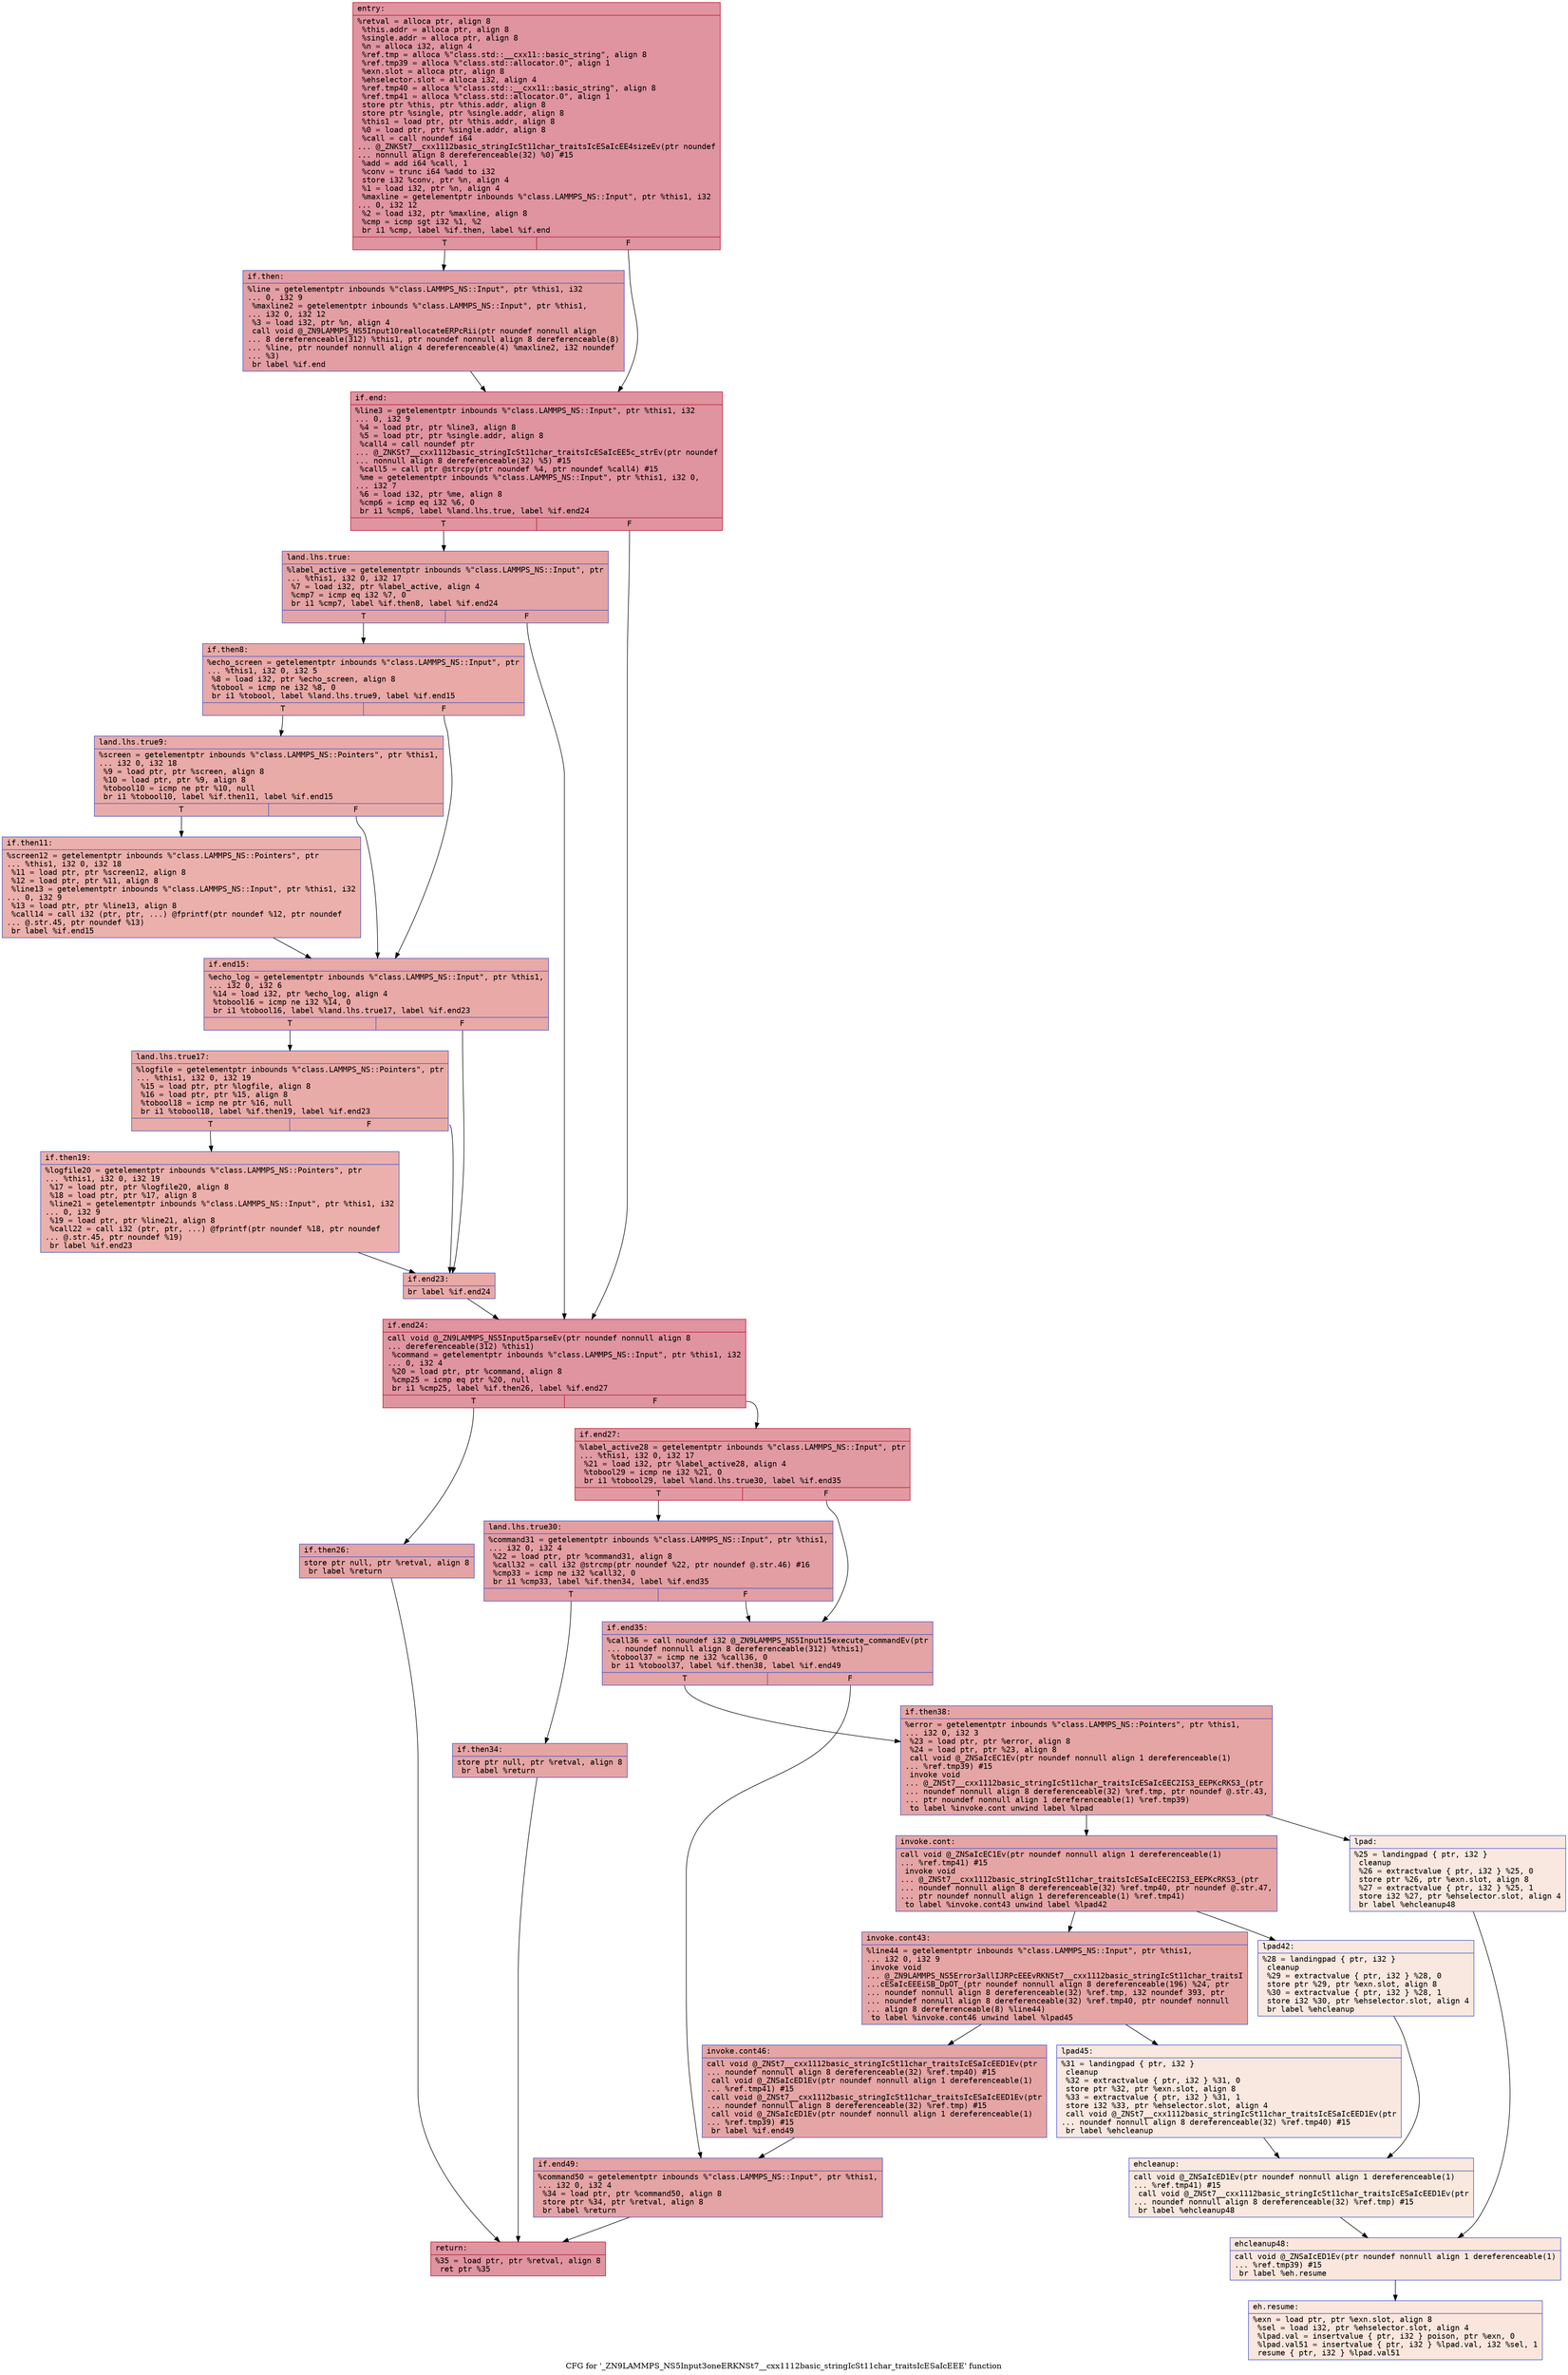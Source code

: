 digraph "CFG for '_ZN9LAMMPS_NS5Input3oneERKNSt7__cxx1112basic_stringIcSt11char_traitsIcESaIcEEE' function" {
	label="CFG for '_ZN9LAMMPS_NS5Input3oneERKNSt7__cxx1112basic_stringIcSt11char_traitsIcESaIcEEE' function";

	Node0x56287354e5a0 [shape=record,color="#b70d28ff", style=filled, fillcolor="#b70d2870" fontname="Courier",label="{entry:\l|  %retval = alloca ptr, align 8\l  %this.addr = alloca ptr, align 8\l  %single.addr = alloca ptr, align 8\l  %n = alloca i32, align 4\l  %ref.tmp = alloca %\"class.std::__cxx11::basic_string\", align 8\l  %ref.tmp39 = alloca %\"class.std::allocator.0\", align 1\l  %exn.slot = alloca ptr, align 8\l  %ehselector.slot = alloca i32, align 4\l  %ref.tmp40 = alloca %\"class.std::__cxx11::basic_string\", align 8\l  %ref.tmp41 = alloca %\"class.std::allocator.0\", align 1\l  store ptr %this, ptr %this.addr, align 8\l  store ptr %single, ptr %single.addr, align 8\l  %this1 = load ptr, ptr %this.addr, align 8\l  %0 = load ptr, ptr %single.addr, align 8\l  %call = call noundef i64\l... @_ZNKSt7__cxx1112basic_stringIcSt11char_traitsIcESaIcEE4sizeEv(ptr noundef\l... nonnull align 8 dereferenceable(32) %0) #15\l  %add = add i64 %call, 1\l  %conv = trunc i64 %add to i32\l  store i32 %conv, ptr %n, align 4\l  %1 = load i32, ptr %n, align 4\l  %maxline = getelementptr inbounds %\"class.LAMMPS_NS::Input\", ptr %this1, i32\l... 0, i32 12\l  %2 = load i32, ptr %maxline, align 8\l  %cmp = icmp sgt i32 %1, %2\l  br i1 %cmp, label %if.then, label %if.end\l|{<s0>T|<s1>F}}"];
	Node0x56287354e5a0:s0 -> Node0x56287354ef50[tooltip="entry -> if.then\nProbability 50.00%" ];
	Node0x56287354e5a0:s1 -> Node0x56287354f5c0[tooltip="entry -> if.end\nProbability 50.00%" ];
	Node0x56287354ef50 [shape=record,color="#3d50c3ff", style=filled, fillcolor="#be242e70" fontname="Courier",label="{if.then:\l|  %line = getelementptr inbounds %\"class.LAMMPS_NS::Input\", ptr %this1, i32\l... 0, i32 9\l  %maxline2 = getelementptr inbounds %\"class.LAMMPS_NS::Input\", ptr %this1,\l... i32 0, i32 12\l  %3 = load i32, ptr %n, align 4\l  call void @_ZN9LAMMPS_NS5Input10reallocateERPcRii(ptr noundef nonnull align\l... 8 dereferenceable(312) %this1, ptr noundef nonnull align 8 dereferenceable(8)\l... %line, ptr noundef nonnull align 4 dereferenceable(4) %maxline2, i32 noundef\l... %3)\l  br label %if.end\l}"];
	Node0x56287354ef50 -> Node0x56287354f5c0[tooltip="if.then -> if.end\nProbability 100.00%" ];
	Node0x56287354f5c0 [shape=record,color="#b70d28ff", style=filled, fillcolor="#b70d2870" fontname="Courier",label="{if.end:\l|  %line3 = getelementptr inbounds %\"class.LAMMPS_NS::Input\", ptr %this1, i32\l... 0, i32 9\l  %4 = load ptr, ptr %line3, align 8\l  %5 = load ptr, ptr %single.addr, align 8\l  %call4 = call noundef ptr\l... @_ZNKSt7__cxx1112basic_stringIcSt11char_traitsIcESaIcEE5c_strEv(ptr noundef\l... nonnull align 8 dereferenceable(32) %5) #15\l  %call5 = call ptr @strcpy(ptr noundef %4, ptr noundef %call4) #15\l  %me = getelementptr inbounds %\"class.LAMMPS_NS::Input\", ptr %this1, i32 0,\l... i32 7\l  %6 = load i32, ptr %me, align 8\l  %cmp6 = icmp eq i32 %6, 0\l  br i1 %cmp6, label %land.lhs.true, label %if.end24\l|{<s0>T|<s1>F}}"];
	Node0x56287354f5c0:s0 -> Node0x562873550340[tooltip="if.end -> land.lhs.true\nProbability 37.50%" ];
	Node0x56287354f5c0:s1 -> Node0x562873550390[tooltip="if.end -> if.end24\nProbability 62.50%" ];
	Node0x562873550340 [shape=record,color="#3d50c3ff", style=filled, fillcolor="#c32e3170" fontname="Courier",label="{land.lhs.true:\l|  %label_active = getelementptr inbounds %\"class.LAMMPS_NS::Input\", ptr\l... %this1, i32 0, i32 17\l  %7 = load i32, ptr %label_active, align 4\l  %cmp7 = icmp eq i32 %7, 0\l  br i1 %cmp7, label %if.then8, label %if.end24\l|{<s0>T|<s1>F}}"];
	Node0x562873550340:s0 -> Node0x5628735506b0[tooltip="land.lhs.true -> if.then8\nProbability 37.50%" ];
	Node0x562873550340:s1 -> Node0x562873550390[tooltip="land.lhs.true -> if.end24\nProbability 62.50%" ];
	Node0x5628735506b0 [shape=record,color="#3d50c3ff", style=filled, fillcolor="#ca3b3770" fontname="Courier",label="{if.then8:\l|  %echo_screen = getelementptr inbounds %\"class.LAMMPS_NS::Input\", ptr\l... %this1, i32 0, i32 5\l  %8 = load i32, ptr %echo_screen, align 8\l  %tobool = icmp ne i32 %8, 0\l  br i1 %tobool, label %land.lhs.true9, label %if.end15\l|{<s0>T|<s1>F}}"];
	Node0x5628735506b0:s0 -> Node0x562873550a00[tooltip="if.then8 -> land.lhs.true9\nProbability 62.50%" ];
	Node0x5628735506b0:s1 -> Node0x562873550a80[tooltip="if.then8 -> if.end15\nProbability 37.50%" ];
	Node0x562873550a00 [shape=record,color="#3d50c3ff", style=filled, fillcolor="#cc403a70" fontname="Courier",label="{land.lhs.true9:\l|  %screen = getelementptr inbounds %\"class.LAMMPS_NS::Pointers\", ptr %this1,\l... i32 0, i32 18\l  %9 = load ptr, ptr %screen, align 8\l  %10 = load ptr, ptr %9, align 8\l  %tobool10 = icmp ne ptr %10, null\l  br i1 %tobool10, label %if.then11, label %if.end15\l|{<s0>T|<s1>F}}"];
	Node0x562873550a00:s0 -> Node0x562873550e50[tooltip="land.lhs.true9 -> if.then11\nProbability 62.50%" ];
	Node0x562873550a00:s1 -> Node0x562873550a80[tooltip="land.lhs.true9 -> if.end15\nProbability 37.50%" ];
	Node0x562873550e50 [shape=record,color="#3d50c3ff", style=filled, fillcolor="#d24b4070" fontname="Courier",label="{if.then11:\l|  %screen12 = getelementptr inbounds %\"class.LAMMPS_NS::Pointers\", ptr\l... %this1, i32 0, i32 18\l  %11 = load ptr, ptr %screen12, align 8\l  %12 = load ptr, ptr %11, align 8\l  %line13 = getelementptr inbounds %\"class.LAMMPS_NS::Input\", ptr %this1, i32\l... 0, i32 9\l  %13 = load ptr, ptr %line13, align 8\l  %call14 = call i32 (ptr, ptr, ...) @fprintf(ptr noundef %12, ptr noundef\l... @.str.45, ptr noundef %13)\l  br label %if.end15\l}"];
	Node0x562873550e50 -> Node0x562873550a80[tooltip="if.then11 -> if.end15\nProbability 100.00%" ];
	Node0x562873550a80 [shape=record,color="#3d50c3ff", style=filled, fillcolor="#ca3b3770" fontname="Courier",label="{if.end15:\l|  %echo_log = getelementptr inbounds %\"class.LAMMPS_NS::Input\", ptr %this1,\l... i32 0, i32 6\l  %14 = load i32, ptr %echo_log, align 4\l  %tobool16 = icmp ne i32 %14, 0\l  br i1 %tobool16, label %land.lhs.true17, label %if.end23\l|{<s0>T|<s1>F}}"];
	Node0x562873550a80:s0 -> Node0x5628735515e0[tooltip="if.end15 -> land.lhs.true17\nProbability 62.50%" ];
	Node0x562873550a80:s1 -> Node0x562873551660[tooltip="if.end15 -> if.end23\nProbability 37.50%" ];
	Node0x5628735515e0 [shape=record,color="#3d50c3ff", style=filled, fillcolor="#cc403a70" fontname="Courier",label="{land.lhs.true17:\l|  %logfile = getelementptr inbounds %\"class.LAMMPS_NS::Pointers\", ptr\l... %this1, i32 0, i32 19\l  %15 = load ptr, ptr %logfile, align 8\l  %16 = load ptr, ptr %15, align 8\l  %tobool18 = icmp ne ptr %16, null\l  br i1 %tobool18, label %if.then19, label %if.end23\l|{<s0>T|<s1>F}}"];
	Node0x5628735515e0:s0 -> Node0x5628734cd440[tooltip="land.lhs.true17 -> if.then19\nProbability 62.50%" ];
	Node0x5628735515e0:s1 -> Node0x562873551660[tooltip="land.lhs.true17 -> if.end23\nProbability 37.50%" ];
	Node0x5628734cd440 [shape=record,color="#3d50c3ff", style=filled, fillcolor="#d24b4070" fontname="Courier",label="{if.then19:\l|  %logfile20 = getelementptr inbounds %\"class.LAMMPS_NS::Pointers\", ptr\l... %this1, i32 0, i32 19\l  %17 = load ptr, ptr %logfile20, align 8\l  %18 = load ptr, ptr %17, align 8\l  %line21 = getelementptr inbounds %\"class.LAMMPS_NS::Input\", ptr %this1, i32\l... 0, i32 9\l  %19 = load ptr, ptr %line21, align 8\l  %call22 = call i32 (ptr, ptr, ...) @fprintf(ptr noundef %18, ptr noundef\l... @.str.45, ptr noundef %19)\l  br label %if.end23\l}"];
	Node0x5628734cd440 -> Node0x562873551660[tooltip="if.then19 -> if.end23\nProbability 100.00%" ];
	Node0x562873551660 [shape=record,color="#3d50c3ff", style=filled, fillcolor="#ca3b3770" fontname="Courier",label="{if.end23:\l|  br label %if.end24\l}"];
	Node0x562873551660 -> Node0x562873550390[tooltip="if.end23 -> if.end24\nProbability 100.00%" ];
	Node0x562873550390 [shape=record,color="#b70d28ff", style=filled, fillcolor="#b70d2870" fontname="Courier",label="{if.end24:\l|  call void @_ZN9LAMMPS_NS5Input5parseEv(ptr noundef nonnull align 8\l... dereferenceable(312) %this1)\l  %command = getelementptr inbounds %\"class.LAMMPS_NS::Input\", ptr %this1, i32\l... 0, i32 4\l  %20 = load ptr, ptr %command, align 8\l  %cmp25 = icmp eq ptr %20, null\l  br i1 %cmp25, label %if.then26, label %if.end27\l|{<s0>T|<s1>F}}"];
	Node0x562873550390:s0 -> Node0x5628735525c0[tooltip="if.end24 -> if.then26\nProbability 37.50%" ];
	Node0x562873550390:s1 -> Node0x562873552610[tooltip="if.end24 -> if.end27\nProbability 62.50%" ];
	Node0x5628735525c0 [shape=record,color="#3d50c3ff", style=filled, fillcolor="#c32e3170" fontname="Courier",label="{if.then26:\l|  store ptr null, ptr %retval, align 8\l  br label %return\l}"];
	Node0x5628735525c0 -> Node0x5628735527b0[tooltip="if.then26 -> return\nProbability 100.00%" ];
	Node0x562873552610 [shape=record,color="#b70d28ff", style=filled, fillcolor="#bb1b2c70" fontname="Courier",label="{if.end27:\l|  %label_active28 = getelementptr inbounds %\"class.LAMMPS_NS::Input\", ptr\l... %this1, i32 0, i32 17\l  %21 = load i32, ptr %label_active28, align 4\l  %tobool29 = icmp ne i32 %21, 0\l  br i1 %tobool29, label %land.lhs.true30, label %if.end35\l|{<s0>T|<s1>F}}"];
	Node0x562873552610:s0 -> Node0x562873552ac0[tooltip="if.end27 -> land.lhs.true30\nProbability 62.50%" ];
	Node0x562873552610:s1 -> Node0x562873552b40[tooltip="if.end27 -> if.end35\nProbability 37.50%" ];
	Node0x562873552ac0 [shape=record,color="#3d50c3ff", style=filled, fillcolor="#be242e70" fontname="Courier",label="{land.lhs.true30:\l|  %command31 = getelementptr inbounds %\"class.LAMMPS_NS::Input\", ptr %this1,\l... i32 0, i32 4\l  %22 = load ptr, ptr %command31, align 8\l  %call32 = call i32 @strcmp(ptr noundef %22, ptr noundef @.str.46) #16\l  %cmp33 = icmp ne i32 %call32, 0\l  br i1 %cmp33, label %if.then34, label %if.end35\l|{<s0>T|<s1>F}}"];
	Node0x562873552ac0:s0 -> Node0x562873552fe0[tooltip="land.lhs.true30 -> if.then34\nProbability 62.50%" ];
	Node0x562873552ac0:s1 -> Node0x562873552b40[tooltip="land.lhs.true30 -> if.end35\nProbability 37.50%" ];
	Node0x562873552fe0 [shape=record,color="#3d50c3ff", style=filled, fillcolor="#c5333470" fontname="Courier",label="{if.then34:\l|  store ptr null, ptr %retval, align 8\l  br label %return\l}"];
	Node0x562873552fe0 -> Node0x5628735527b0[tooltip="if.then34 -> return\nProbability 100.00%" ];
	Node0x562873552b40 [shape=record,color="#3d50c3ff", style=filled, fillcolor="#c32e3170" fontname="Courier",label="{if.end35:\l|  %call36 = call noundef i32 @_ZN9LAMMPS_NS5Input15execute_commandEv(ptr\l... noundef nonnull align 8 dereferenceable(312) %this1)\l  %tobool37 = icmp ne i32 %call36, 0\l  br i1 %tobool37, label %if.then38, label %if.end49\l|{<s0>T|<s1>F}}"];
	Node0x562873552b40:s0 -> Node0x562873553420[tooltip="if.end35 -> if.then38\nProbability 62.50%" ];
	Node0x562873552b40:s1 -> Node0x562873553470[tooltip="if.end35 -> if.end49\nProbability 37.50%" ];
	Node0x562873553420 [shape=record,color="#3d50c3ff", style=filled, fillcolor="#c5333470" fontname="Courier",label="{if.then38:\l|  %error = getelementptr inbounds %\"class.LAMMPS_NS::Pointers\", ptr %this1,\l... i32 0, i32 3\l  %23 = load ptr, ptr %error, align 8\l  %24 = load ptr, ptr %23, align 8\l  call void @_ZNSaIcEC1Ev(ptr noundef nonnull align 1 dereferenceable(1)\l... %ref.tmp39) #15\l  invoke void\l... @_ZNSt7__cxx1112basic_stringIcSt11char_traitsIcESaIcEEC2IS3_EEPKcRKS3_(ptr\l... noundef nonnull align 8 dereferenceable(32) %ref.tmp, ptr noundef @.str.43,\l... ptr noundef nonnull align 1 dereferenceable(1) %ref.tmp39)\l          to label %invoke.cont unwind label %lpad\l}"];
	Node0x562873553420 -> Node0x562873553900[tooltip="if.then38 -> invoke.cont\nProbability 100.00%" ];
	Node0x562873553420 -> Node0x562873553980[tooltip="if.then38 -> lpad\nProbability 0.00%" ];
	Node0x562873553900 [shape=record,color="#3d50c3ff", style=filled, fillcolor="#c5333470" fontname="Courier",label="{invoke.cont:\l|  call void @_ZNSaIcEC1Ev(ptr noundef nonnull align 1 dereferenceable(1)\l... %ref.tmp41) #15\l  invoke void\l... @_ZNSt7__cxx1112basic_stringIcSt11char_traitsIcESaIcEEC2IS3_EEPKcRKS3_(ptr\l... noundef nonnull align 8 dereferenceable(32) %ref.tmp40, ptr noundef @.str.47,\l... ptr noundef nonnull align 1 dereferenceable(1) %ref.tmp41)\l          to label %invoke.cont43 unwind label %lpad42\l}"];
	Node0x562873553900 -> Node0x562873553ca0[tooltip="invoke.cont -> invoke.cont43\nProbability 100.00%" ];
	Node0x562873553900 -> Node0x562873553cf0[tooltip="invoke.cont -> lpad42\nProbability 0.00%" ];
	Node0x562873553ca0 [shape=record,color="#3d50c3ff", style=filled, fillcolor="#c5333470" fontname="Courier",label="{invoke.cont43:\l|  %line44 = getelementptr inbounds %\"class.LAMMPS_NS::Input\", ptr %this1,\l... i32 0, i32 9\l  invoke void\l... @_ZN9LAMMPS_NS5Error3allIJRPcEEEvRKNSt7__cxx1112basic_stringIcSt11char_traitsI\l...cESaIcEEEiSB_DpOT_(ptr noundef nonnull align 8 dereferenceable(196) %24, ptr\l... noundef nonnull align 8 dereferenceable(32) %ref.tmp, i32 noundef 393, ptr\l... noundef nonnull align 8 dereferenceable(32) %ref.tmp40, ptr noundef nonnull\l... align 8 dereferenceable(8) %line44)\l          to label %invoke.cont46 unwind label %lpad45\l}"];
	Node0x562873553ca0 -> Node0x562873553c50[tooltip="invoke.cont43 -> invoke.cont46\nProbability 100.00%" ];
	Node0x562873553ca0 -> Node0x5628735540e0[tooltip="invoke.cont43 -> lpad45\nProbability 0.00%" ];
	Node0x562873553c50 [shape=record,color="#3d50c3ff", style=filled, fillcolor="#c5333470" fontname="Courier",label="{invoke.cont46:\l|  call void @_ZNSt7__cxx1112basic_stringIcSt11char_traitsIcESaIcEED1Ev(ptr\l... noundef nonnull align 8 dereferenceable(32) %ref.tmp40) #15\l  call void @_ZNSaIcED1Ev(ptr noundef nonnull align 1 dereferenceable(1)\l... %ref.tmp41) #15\l  call void @_ZNSt7__cxx1112basic_stringIcSt11char_traitsIcESaIcEED1Ev(ptr\l... noundef nonnull align 8 dereferenceable(32) %ref.tmp) #15\l  call void @_ZNSaIcED1Ev(ptr noundef nonnull align 1 dereferenceable(1)\l... %ref.tmp39) #15\l  br label %if.end49\l}"];
	Node0x562873553c50 -> Node0x562873553470[tooltip="invoke.cont46 -> if.end49\nProbability 100.00%" ];
	Node0x562873553980 [shape=record,color="#3d50c3ff", style=filled, fillcolor="#f1ccb870" fontname="Courier",label="{lpad:\l|  %25 = landingpad \{ ptr, i32 \}\l          cleanup\l  %26 = extractvalue \{ ptr, i32 \} %25, 0\l  store ptr %26, ptr %exn.slot, align 8\l  %27 = extractvalue \{ ptr, i32 \} %25, 1\l  store i32 %27, ptr %ehselector.slot, align 4\l  br label %ehcleanup48\l}"];
	Node0x562873553980 -> Node0x562873554aa0[tooltip="lpad -> ehcleanup48\nProbability 100.00%" ];
	Node0x562873553cf0 [shape=record,color="#3d50c3ff", style=filled, fillcolor="#f1ccb870" fontname="Courier",label="{lpad42:\l|  %28 = landingpad \{ ptr, i32 \}\l          cleanup\l  %29 = extractvalue \{ ptr, i32 \} %28, 0\l  store ptr %29, ptr %exn.slot, align 8\l  %30 = extractvalue \{ ptr, i32 \} %28, 1\l  store i32 %30, ptr %ehselector.slot, align 4\l  br label %ehcleanup\l}"];
	Node0x562873553cf0 -> Node0x562873554da0[tooltip="lpad42 -> ehcleanup\nProbability 100.00%" ];
	Node0x5628735540e0 [shape=record,color="#3d50c3ff", style=filled, fillcolor="#f1ccb870" fontname="Courier",label="{lpad45:\l|  %31 = landingpad \{ ptr, i32 \}\l          cleanup\l  %32 = extractvalue \{ ptr, i32 \} %31, 0\l  store ptr %32, ptr %exn.slot, align 8\l  %33 = extractvalue \{ ptr, i32 \} %31, 1\l  store i32 %33, ptr %ehselector.slot, align 4\l  call void @_ZNSt7__cxx1112basic_stringIcSt11char_traitsIcESaIcEED1Ev(ptr\l... noundef nonnull align 8 dereferenceable(32) %ref.tmp40) #15\l  br label %ehcleanup\l}"];
	Node0x5628735540e0 -> Node0x562873554da0[tooltip="lpad45 -> ehcleanup\nProbability 100.00%" ];
	Node0x562873554da0 [shape=record,color="#3d50c3ff", style=filled, fillcolor="#f2cab570" fontname="Courier",label="{ehcleanup:\l|  call void @_ZNSaIcED1Ev(ptr noundef nonnull align 1 dereferenceable(1)\l... %ref.tmp41) #15\l  call void @_ZNSt7__cxx1112basic_stringIcSt11char_traitsIcESaIcEED1Ev(ptr\l... noundef nonnull align 8 dereferenceable(32) %ref.tmp) #15\l  br label %ehcleanup48\l}"];
	Node0x562873554da0 -> Node0x562873554aa0[tooltip="ehcleanup -> ehcleanup48\nProbability 100.00%" ];
	Node0x562873554aa0 [shape=record,color="#3d50c3ff", style=filled, fillcolor="#f3c7b170" fontname="Courier",label="{ehcleanup48:\l|  call void @_ZNSaIcED1Ev(ptr noundef nonnull align 1 dereferenceable(1)\l... %ref.tmp39) #15\l  br label %eh.resume\l}"];
	Node0x562873554aa0 -> Node0x5628735556b0[tooltip="ehcleanup48 -> eh.resume\nProbability 100.00%" ];
	Node0x562873553470 [shape=record,color="#3d50c3ff", style=filled, fillcolor="#c32e3170" fontname="Courier",label="{if.end49:\l|  %command50 = getelementptr inbounds %\"class.LAMMPS_NS::Input\", ptr %this1,\l... i32 0, i32 4\l  %34 = load ptr, ptr %command50, align 8\l  store ptr %34, ptr %retval, align 8\l  br label %return\l}"];
	Node0x562873553470 -> Node0x5628735527b0[tooltip="if.end49 -> return\nProbability 100.00%" ];
	Node0x5628735527b0 [shape=record,color="#b70d28ff", style=filled, fillcolor="#b70d2870" fontname="Courier",label="{return:\l|  %35 = load ptr, ptr %retval, align 8\l  ret ptr %35\l}"];
	Node0x5628735556b0 [shape=record,color="#3d50c3ff", style=filled, fillcolor="#f3c7b170" fontname="Courier",label="{eh.resume:\l|  %exn = load ptr, ptr %exn.slot, align 8\l  %sel = load i32, ptr %ehselector.slot, align 4\l  %lpad.val = insertvalue \{ ptr, i32 \} poison, ptr %exn, 0\l  %lpad.val51 = insertvalue \{ ptr, i32 \} %lpad.val, i32 %sel, 1\l  resume \{ ptr, i32 \} %lpad.val51\l}"];
}
